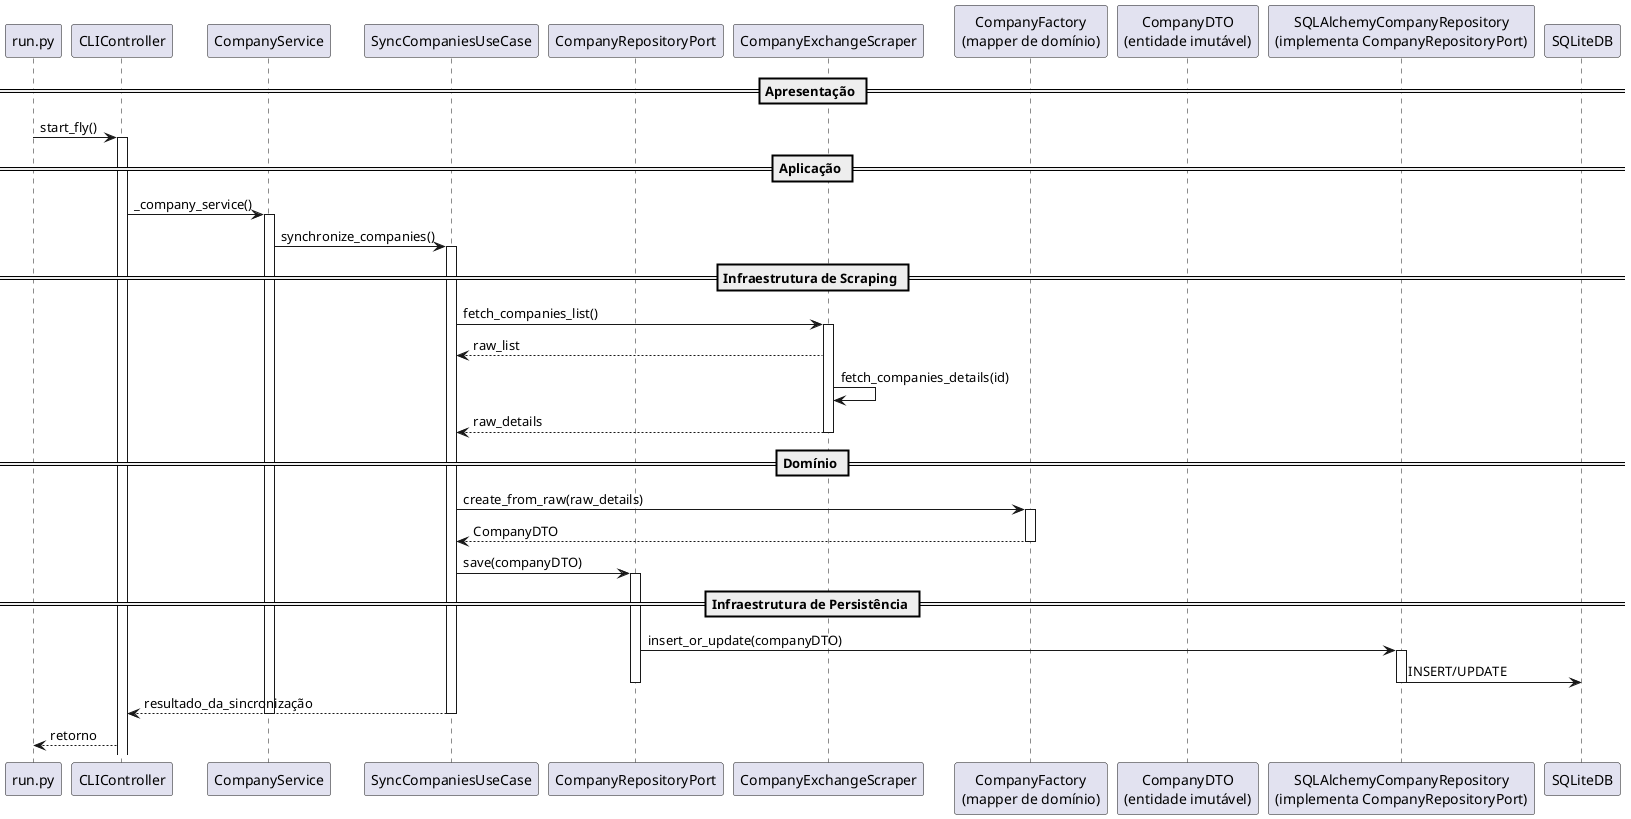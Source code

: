 @startuml
skinparam packageStyle rectangle

== Apresentação ==
participant "run.py" as RUN
participant "CLIController" as CLI

RUN -> CLI : start_fly()
activate CLI

== Aplicação ==
participant "CompanyService" as CS
participant "SyncCompaniesUseCase" as SCUC
participant "CompanyRepositoryPort" as CRP

CLI -> CS : _company_service()
activate CS
CS -> SCUC : synchronize_companies()
activate SCUC

== Infraestrutura de Scraping ==
participant "CompanyExchangeScraper" as SCR

SCUC -> SCR : fetch_companies_list()
activate SCR
SCR --> SCUC : raw_list
SCR -> SCR : fetch_companies_details(id)
SCR --> SCUC : raw_details
deactivate SCR

== Domínio ==
participant "CompanyFactory\n(mapper de domínio)" as CF
participant "CompanyDTO\n(entidade imutável)" as CD

SCUC -> CF : create_from_raw(raw_details)
activate CF
CF --> SCUC : CompanyDTO
deactivate CF

SCUC -> CRP : save(companyDTO)
activate CRP

== Infraestrutura de Persistência ==
participant "SQLAlchemyCompanyRepository\n(implementa CompanyRepositoryPort)" as SCRepo
participant "SQLiteDB" as DB

CRP -> SCRepo : insert_or_update(companyDTO)
activate SCRepo
SCRepo -> DB : INSERT/UPDATE
deactivate SCRepo
deactivate CRP

SCUC --> CLI : resultado_da_sincronização
deactivate SCUC
deactivate CS
CLI --> RUN : retorno
@enduml